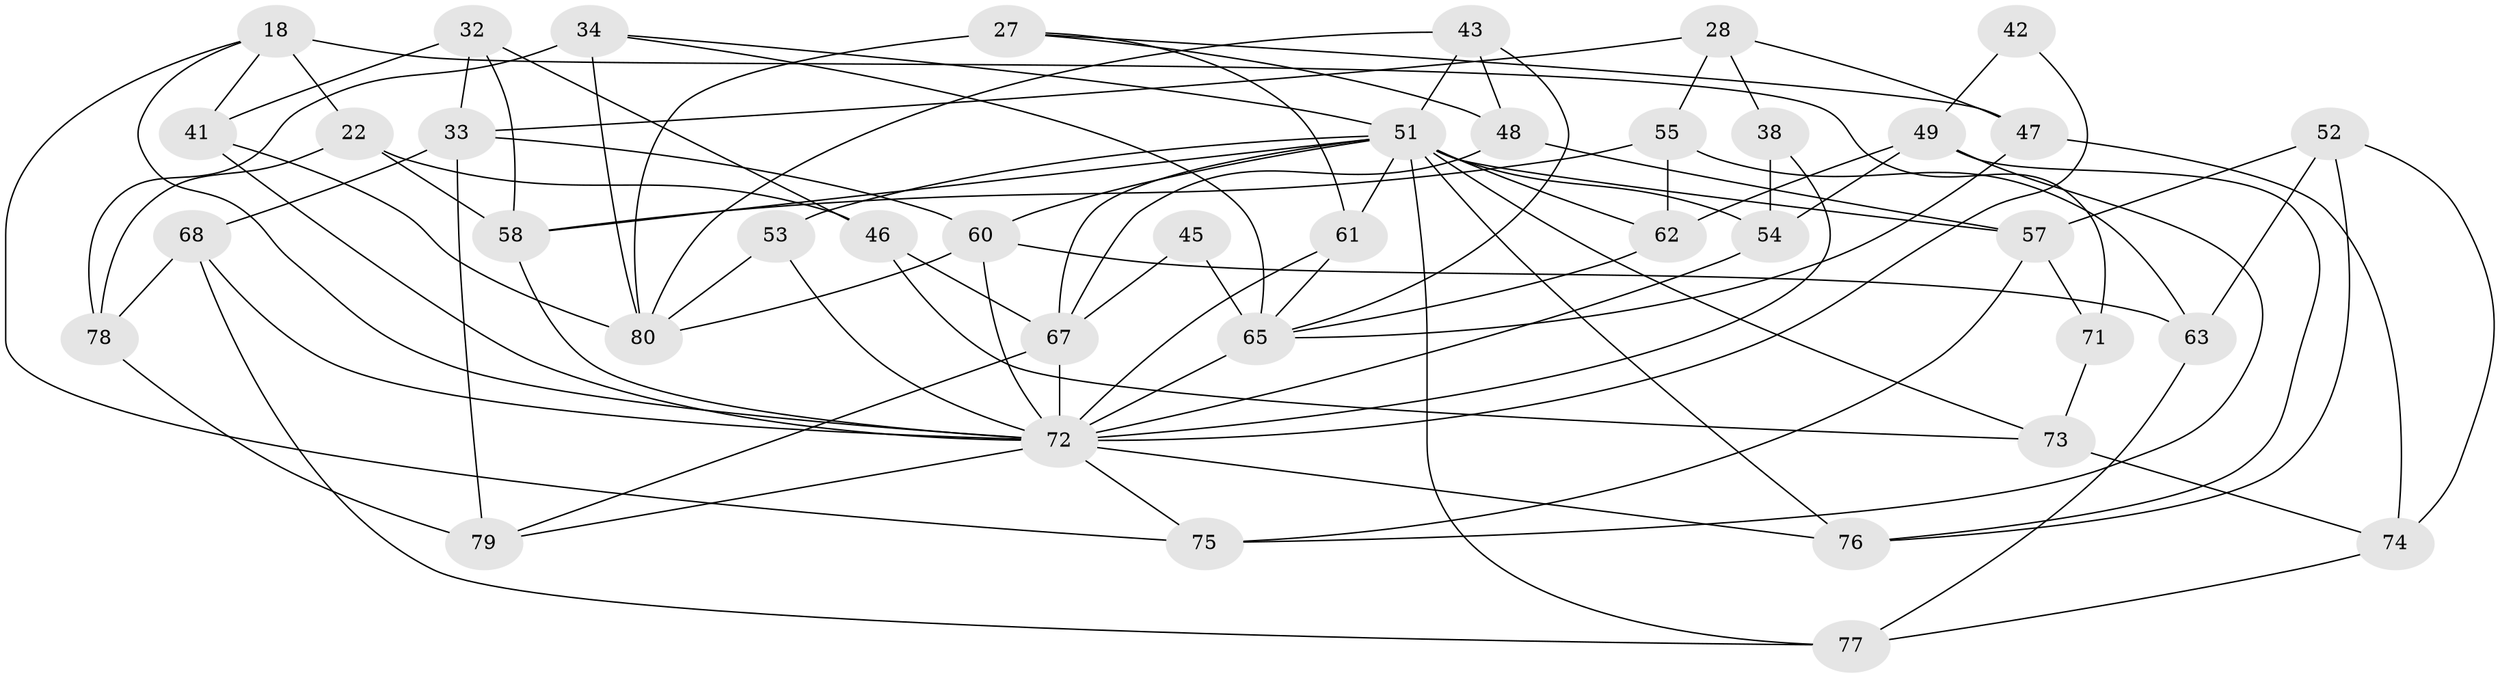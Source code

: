 // original degree distribution, {4: 1.0}
// Generated by graph-tools (version 1.1) at 2025/58/03/09/25 04:58:06]
// undirected, 40 vertices, 93 edges
graph export_dot {
graph [start="1"]
  node [color=gray90,style=filled];
  18 [super="+17"];
  22;
  27 [super="+11"];
  28;
  32;
  33 [super="+19"];
  34 [super="+8"];
  38;
  41;
  42;
  43;
  45;
  46;
  47;
  48;
  49 [super="+9"];
  51 [super="+1+44+35"];
  52;
  53;
  54 [super="+36"];
  55;
  57 [super="+50"];
  58 [super="+31"];
  60 [super="+39+29"];
  61;
  62;
  63;
  65 [super="+7+59"];
  67 [super="+4+10+26+37"];
  68 [super="+40"];
  71;
  72 [super="+15+70+69"];
  73;
  74;
  75;
  76;
  77;
  78;
  79;
  80 [super="+3+20+13"];
  18 -- 41;
  18 -- 71 [weight=2];
  18 -- 75;
  18 -- 22;
  18 -- 72;
  22 -- 58;
  22 -- 46;
  22 -- 78;
  27 -- 48;
  27 -- 80 [weight=3];
  27 -- 61;
  27 -- 47;
  28 -- 55;
  28 -- 47;
  28 -- 38;
  28 -- 33;
  32 -- 41;
  32 -- 46;
  32 -- 33;
  32 -- 58;
  33 -- 68 [weight=2];
  33 -- 79;
  33 -- 60;
  34 -- 80 [weight=3];
  34 -- 51;
  34 -- 78;
  34 -- 65;
  38 -- 54;
  38 -- 72 [weight=2];
  41 -- 80;
  41 -- 72;
  42 -- 49 [weight=2];
  42 -- 72 [weight=2];
  43 -- 48;
  43 -- 80;
  43 -- 51;
  43 -- 65;
  45 -- 67;
  45 -- 65 [weight=3];
  46 -- 73;
  46 -- 67;
  47 -- 74;
  47 -- 65;
  48 -- 67;
  48 -- 57;
  49 -- 75;
  49 -- 62;
  49 -- 76;
  49 -- 54;
  51 -- 54 [weight=3];
  51 -- 53;
  51 -- 67 [weight=3];
  51 -- 62;
  51 -- 73;
  51 -- 76;
  51 -- 77;
  51 -- 57 [weight=2];
  51 -- 61;
  51 -- 58;
  51 -- 60;
  52 -- 76;
  52 -- 57;
  52 -- 63;
  52 -- 74;
  53 -- 80;
  53 -- 72 [weight=2];
  54 -- 72;
  55 -- 58;
  55 -- 63;
  55 -- 62;
  57 -- 71;
  57 -- 75;
  58 -- 72 [weight=2];
  60 -- 63;
  60 -- 72 [weight=4];
  60 -- 80;
  61 -- 65;
  61 -- 72;
  62 -- 65;
  63 -- 77;
  65 -- 72 [weight=2];
  67 -- 79;
  67 -- 72 [weight=5];
  68 -- 77;
  68 -- 78;
  68 -- 72 [weight=2];
  71 -- 73;
  72 -- 75;
  72 -- 76;
  72 -- 79;
  73 -- 74;
  74 -- 77;
  78 -- 79;
}

